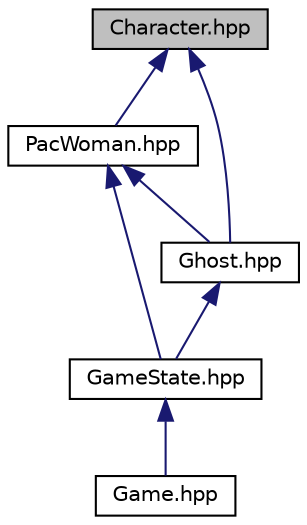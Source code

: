 digraph "Character.hpp"
{
  edge [fontname="Helvetica",fontsize="10",labelfontname="Helvetica",labelfontsize="10"];
  node [fontname="Helvetica",fontsize="10",shape=record];
  Node5 [label="Character.hpp",height=0.2,width=0.4,color="black", fillcolor="grey75", style="filled", fontcolor="black"];
  Node5 -> Node6 [dir="back",color="midnightblue",fontsize="10",style="solid",fontname="Helvetica"];
  Node6 [label="PacWoman.hpp",height=0.2,width=0.4,color="black", fillcolor="white", style="filled",URL="$PacWoman_8hpp.html",tooltip="\"PacWoman header file\" "];
  Node6 -> Node7 [dir="back",color="midnightblue",fontsize="10",style="solid",fontname="Helvetica"];
  Node7 [label="GameState.hpp",height=0.2,width=0.4,color="black", fillcolor="white", style="filled",URL="$GameState_8hpp.html",tooltip="\"Game state class header\" "];
  Node7 -> Node8 [dir="back",color="midnightblue",fontsize="10",style="solid",fontname="Helvetica"];
  Node8 [label="Game.hpp",height=0.2,width=0.4,color="black", fillcolor="white", style="filled",URL="$Game_8hpp.html",tooltip="\"Game class\" "];
  Node6 -> Node9 [dir="back",color="midnightblue",fontsize="10",style="solid",fontname="Helvetica"];
  Node9 [label="Ghost.hpp",height=0.2,width=0.4,color="black", fillcolor="white", style="filled",URL="$Ghost_8hpp.html",tooltip="\"Ghost header file\" "];
  Node9 -> Node7 [dir="back",color="midnightblue",fontsize="10",style="solid",fontname="Helvetica"];
  Node5 -> Node9 [dir="back",color="midnightblue",fontsize="10",style="solid",fontname="Helvetica"];
}
